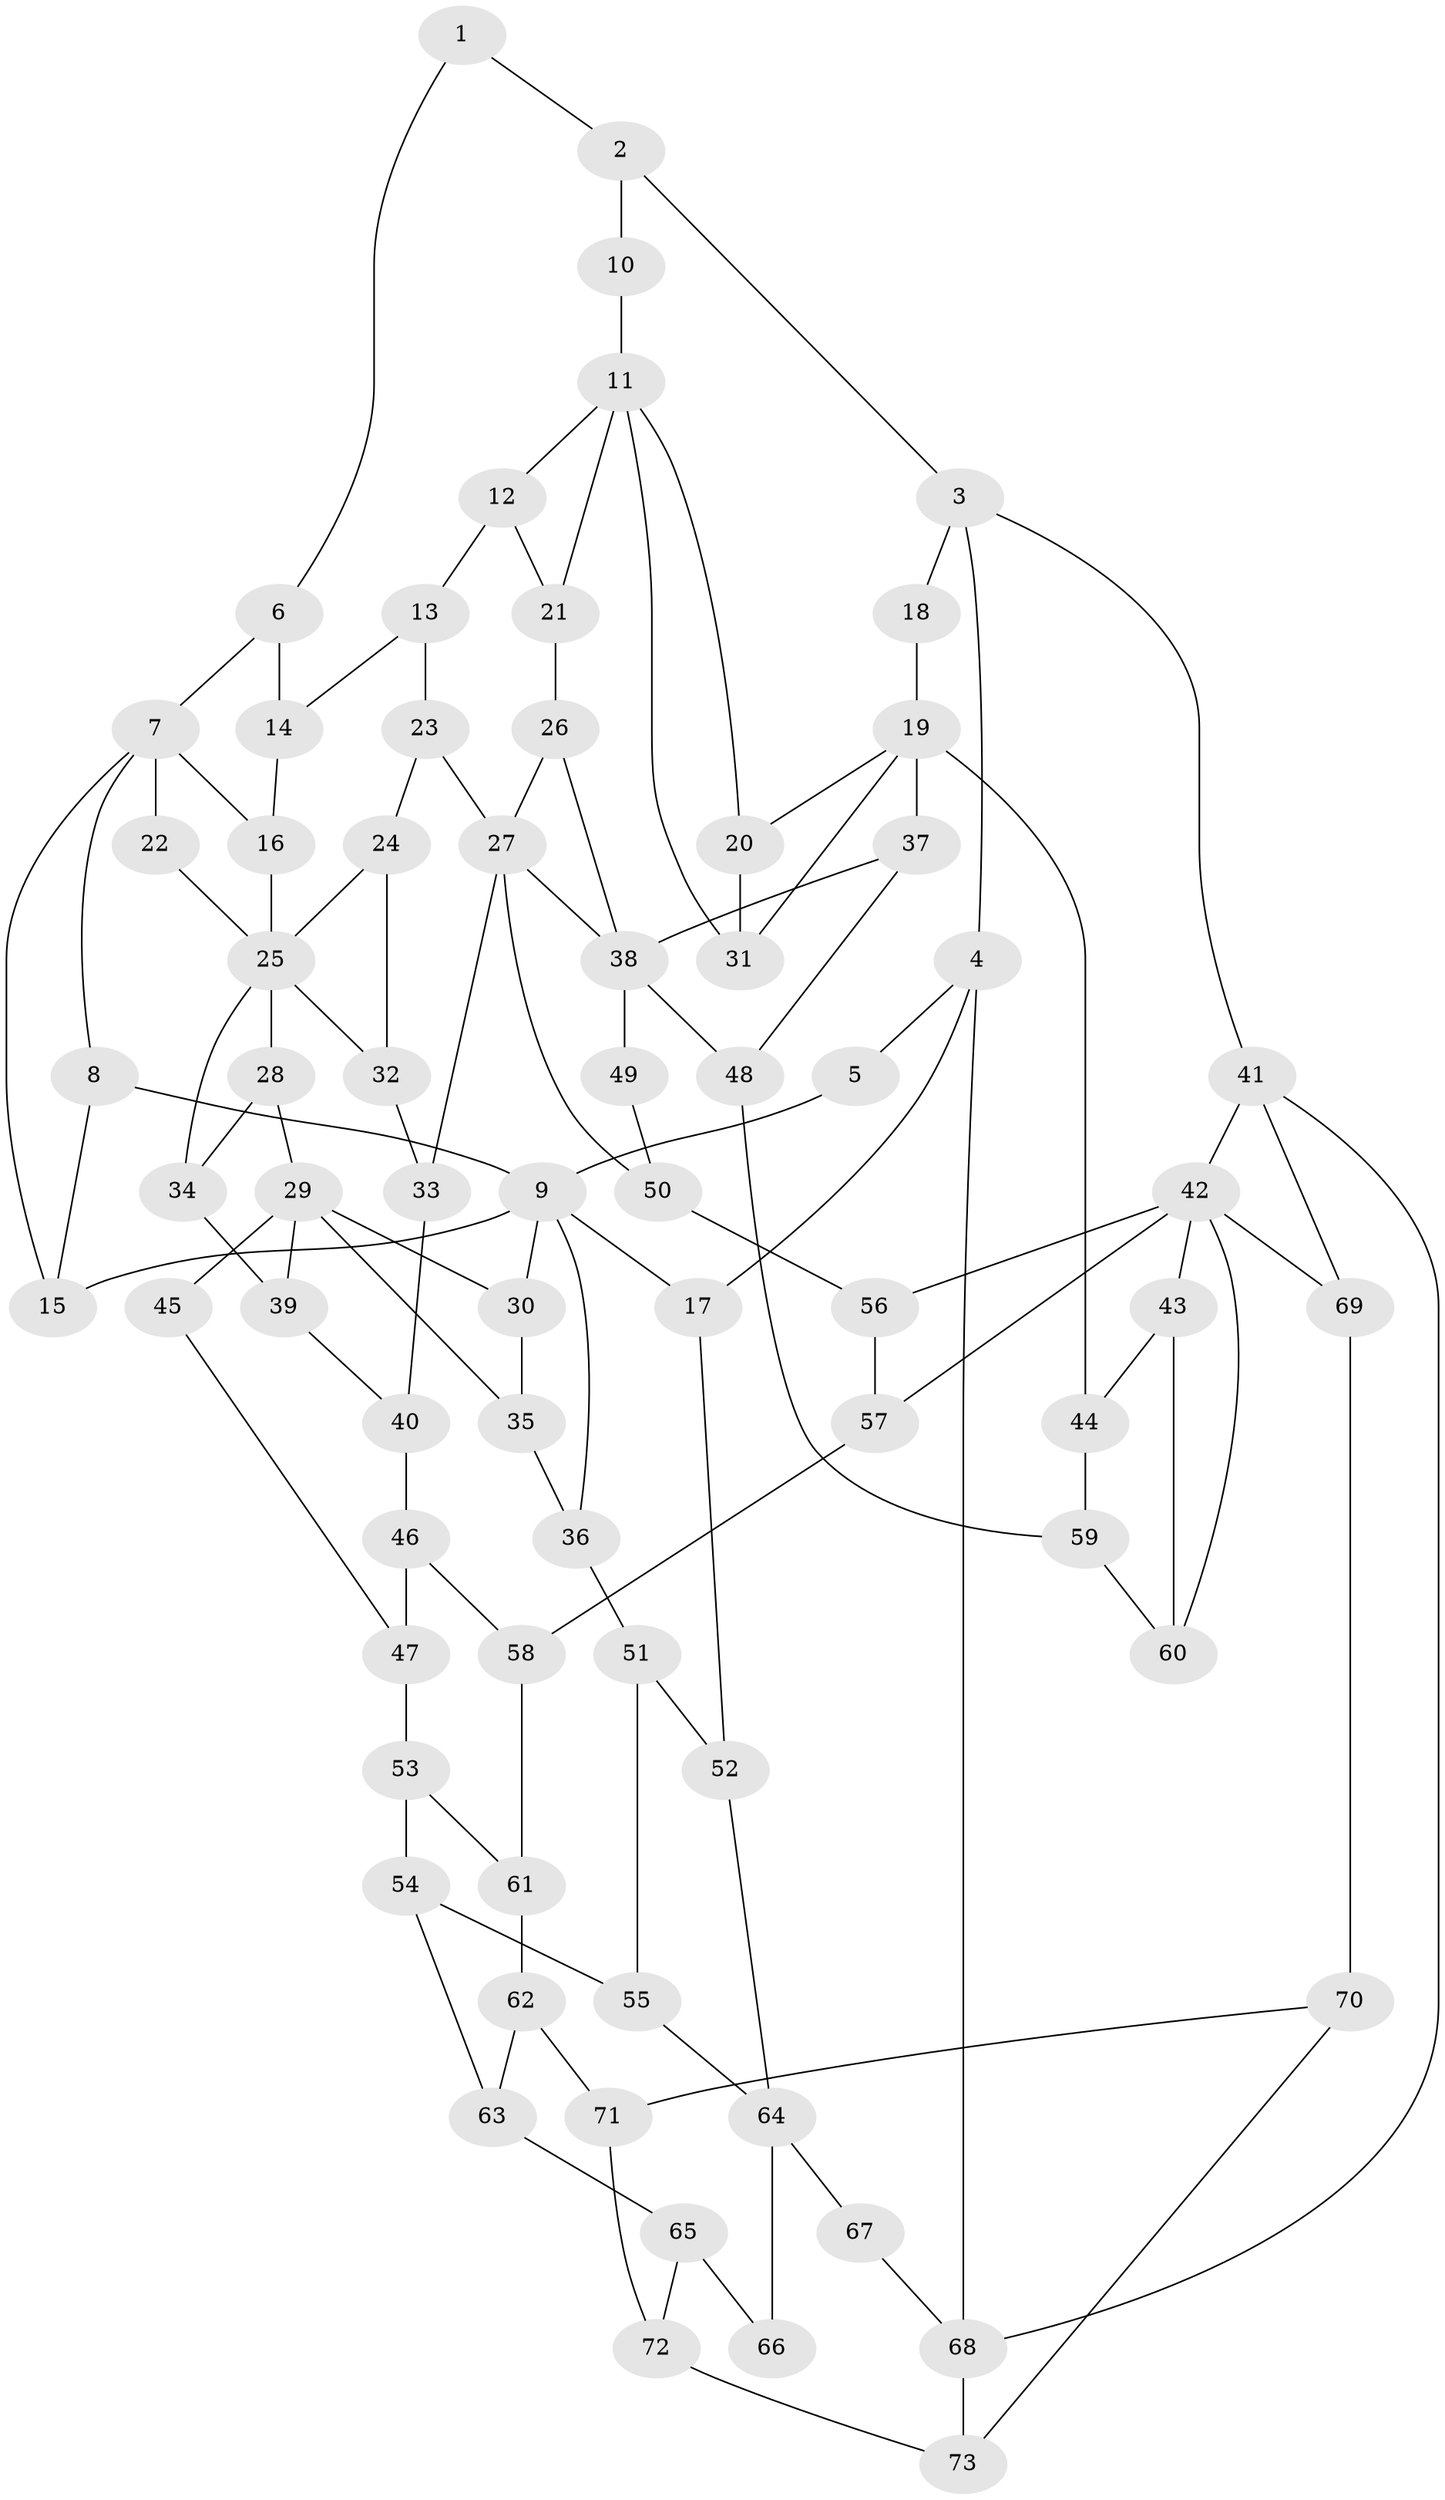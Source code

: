 // original degree distribution, {3: 0.0196078431372549, 5: 0.5294117647058824, 6: 0.21568627450980393, 4: 0.23529411764705882}
// Generated by graph-tools (version 1.1) at 2025/54/03/04/25 22:54:30]
// undirected, 73 vertices, 118 edges
graph export_dot {
  node [color=gray90,style=filled];
  1;
  2;
  3;
  4;
  5;
  6;
  7;
  8;
  9;
  10;
  11;
  12;
  13;
  14;
  15;
  16;
  17;
  18;
  19;
  20;
  21;
  22;
  23;
  24;
  25;
  26;
  27;
  28;
  29;
  30;
  31;
  32;
  33;
  34;
  35;
  36;
  37;
  38;
  39;
  40;
  41;
  42;
  43;
  44;
  45;
  46;
  47;
  48;
  49;
  50;
  51;
  52;
  53;
  54;
  55;
  56;
  57;
  58;
  59;
  60;
  61;
  62;
  63;
  64;
  65;
  66;
  67;
  68;
  69;
  70;
  71;
  72;
  73;
  1 -- 2 [weight=1.0];
  1 -- 6 [weight=1.0];
  2 -- 3 [weight=1.0];
  2 -- 10 [weight=1.0];
  3 -- 4 [weight=1.0];
  3 -- 18 [weight=1.0];
  3 -- 41 [weight=1.0];
  4 -- 5 [weight=1.0];
  4 -- 17 [weight=1.0];
  4 -- 68 [weight=1.0];
  5 -- 9 [weight=1.0];
  6 -- 7 [weight=1.0];
  6 -- 14 [weight=1.0];
  7 -- 8 [weight=1.0];
  7 -- 15 [weight=1.0];
  7 -- 16 [weight=1.0];
  7 -- 22 [weight=2.0];
  8 -- 9 [weight=1.0];
  8 -- 15 [weight=1.0];
  9 -- 15 [weight=1.0];
  9 -- 17 [weight=1.0];
  9 -- 30 [weight=1.0];
  9 -- 36 [weight=1.0];
  10 -- 11 [weight=2.0];
  11 -- 12 [weight=1.0];
  11 -- 20 [weight=1.0];
  11 -- 21 [weight=1.0];
  11 -- 31 [weight=1.0];
  12 -- 13 [weight=1.0];
  12 -- 21 [weight=1.0];
  13 -- 14 [weight=1.0];
  13 -- 23 [weight=1.0];
  14 -- 16 [weight=1.0];
  16 -- 25 [weight=1.0];
  17 -- 52 [weight=1.0];
  18 -- 19 [weight=2.0];
  19 -- 20 [weight=1.0];
  19 -- 31 [weight=1.0];
  19 -- 37 [weight=1.0];
  19 -- 44 [weight=1.0];
  20 -- 31 [weight=1.0];
  21 -- 26 [weight=1.0];
  22 -- 25 [weight=1.0];
  23 -- 24 [weight=1.0];
  23 -- 27 [weight=1.0];
  24 -- 25 [weight=1.0];
  24 -- 32 [weight=1.0];
  25 -- 28 [weight=1.0];
  25 -- 32 [weight=1.0];
  25 -- 34 [weight=1.0];
  26 -- 27 [weight=1.0];
  26 -- 38 [weight=1.0];
  27 -- 33 [weight=1.0];
  27 -- 38 [weight=1.0];
  27 -- 50 [weight=1.0];
  28 -- 29 [weight=1.0];
  28 -- 34 [weight=1.0];
  29 -- 30 [weight=1.0];
  29 -- 35 [weight=1.0];
  29 -- 39 [weight=1.0];
  29 -- 45 [weight=2.0];
  30 -- 35 [weight=1.0];
  32 -- 33 [weight=1.0];
  33 -- 40 [weight=1.0];
  34 -- 39 [weight=1.0];
  35 -- 36 [weight=1.0];
  36 -- 51 [weight=1.0];
  37 -- 38 [weight=1.0];
  37 -- 48 [weight=1.0];
  38 -- 48 [weight=1.0];
  38 -- 49 [weight=2.0];
  39 -- 40 [weight=1.0];
  40 -- 46 [weight=1.0];
  41 -- 42 [weight=1.0];
  41 -- 68 [weight=1.0];
  41 -- 69 [weight=1.0];
  42 -- 43 [weight=1.0];
  42 -- 56 [weight=1.0];
  42 -- 57 [weight=1.0];
  42 -- 60 [weight=1.0];
  42 -- 69 [weight=1.0];
  43 -- 44 [weight=1.0];
  43 -- 60 [weight=1.0];
  44 -- 59 [weight=1.0];
  45 -- 47 [weight=1.0];
  46 -- 47 [weight=1.0];
  46 -- 58 [weight=1.0];
  47 -- 53 [weight=1.0];
  48 -- 59 [weight=1.0];
  49 -- 50 [weight=1.0];
  50 -- 56 [weight=1.0];
  51 -- 52 [weight=1.0];
  51 -- 55 [weight=1.0];
  52 -- 64 [weight=1.0];
  53 -- 54 [weight=1.0];
  53 -- 61 [weight=1.0];
  54 -- 55 [weight=1.0];
  54 -- 63 [weight=1.0];
  55 -- 64 [weight=1.0];
  56 -- 57 [weight=1.0];
  57 -- 58 [weight=1.0];
  58 -- 61 [weight=1.0];
  59 -- 60 [weight=1.0];
  61 -- 62 [weight=1.0];
  62 -- 63 [weight=1.0];
  62 -- 71 [weight=1.0];
  63 -- 65 [weight=1.0];
  64 -- 66 [weight=2.0];
  64 -- 67 [weight=2.0];
  65 -- 66 [weight=1.0];
  65 -- 72 [weight=1.0];
  67 -- 68 [weight=1.0];
  68 -- 73 [weight=1.0];
  69 -- 70 [weight=1.0];
  70 -- 71 [weight=1.0];
  70 -- 73 [weight=1.0];
  71 -- 72 [weight=1.0];
  72 -- 73 [weight=1.0];
}
